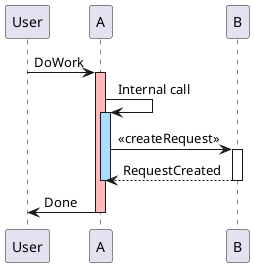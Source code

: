 @startuml
participant User

User -> A: DoWork
activate A #FFBBBB

A -> A: Internal call
activate A #adf

A -> B: << createRequest >>
activate B

B --> A: RequestCreated
deactivate B
deactivate A
A -> User: Done
deactivate A

@enduml